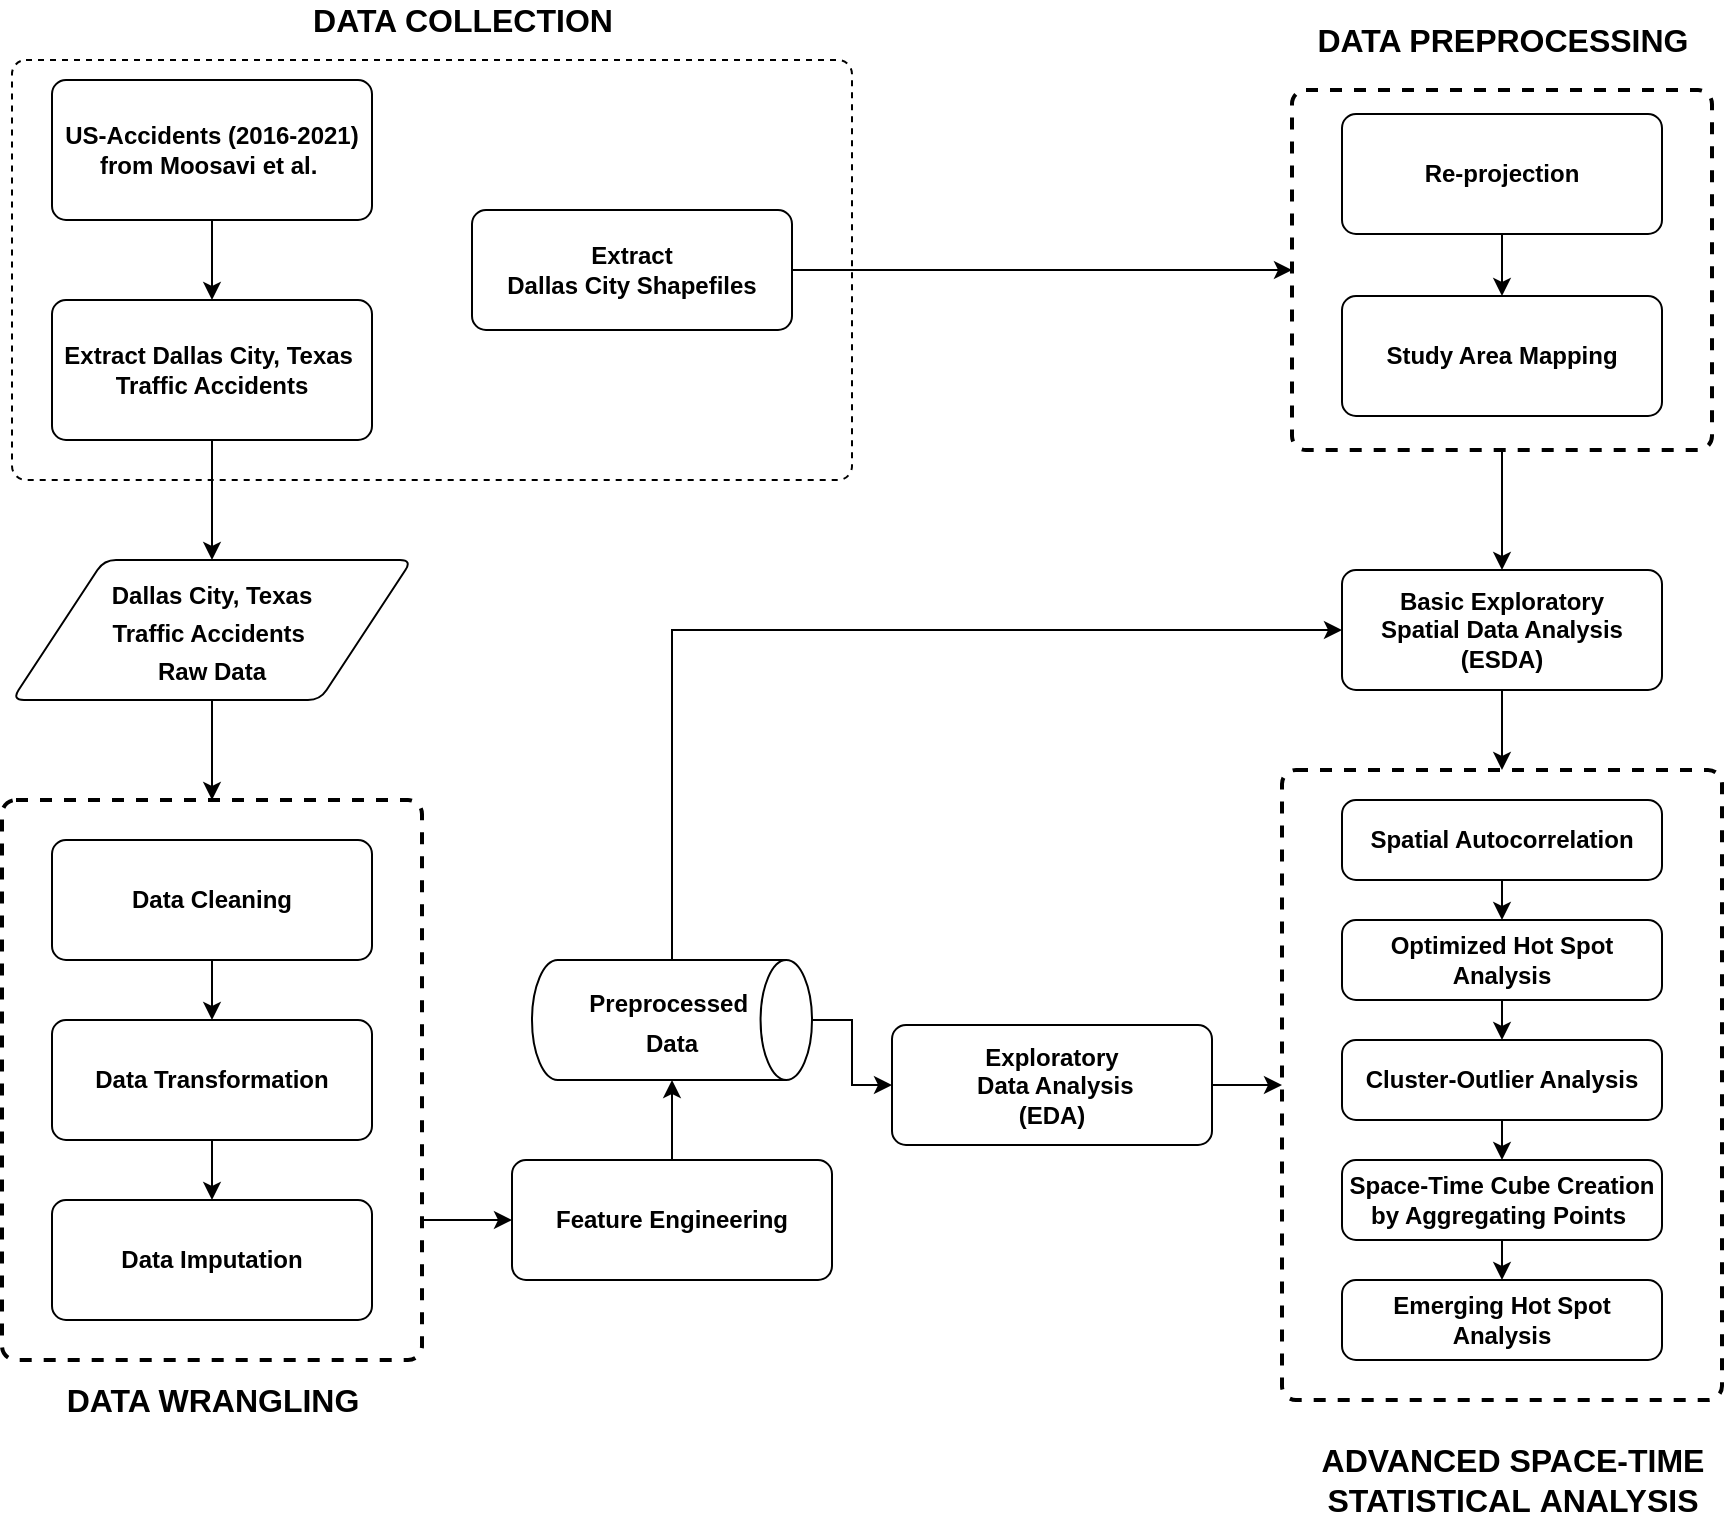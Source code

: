 <mxfile version="20.0.0" type="github">
  <diagram id="ADOvb4N2J4wJ2JhkrIqv" name="Page-1">
    <mxGraphModel dx="1892" dy="1290" grid="1" gridSize="10" guides="1" tooltips="1" connect="1" arrows="1" fold="1" page="1" pageScale="1" pageWidth="850" pageHeight="1100" math="0" shadow="0">
      <root>
        <mxCell id="0" />
        <mxCell id="1" parent="0" />
        <mxCell id="nuiJHOnd_xzDCAts_HaV-39" value="" style="rounded=1;whiteSpace=wrap;html=1;absoluteArcSize=1;arcSize=14;strokeWidth=2;fontSize=12;fillColor=none;dashed=1;" vertex="1" parent="1">
          <mxGeometry x="705" y="405" width="220" height="315" as="geometry" />
        </mxCell>
        <mxCell id="nuiJHOnd_xzDCAts_HaV-34" style="edgeStyle=orthogonalEdgeStyle;rounded=0;orthogonalLoop=1;jettySize=auto;html=1;exitX=0.5;exitY=1;exitDx=0;exitDy=0;fontSize=12;entryX=0.5;entryY=0;entryDx=0;entryDy=0;" edge="1" parent="1" source="nuiJHOnd_xzDCAts_HaV-28" target="nuiJHOnd_xzDCAts_HaV-35">
          <mxGeometry relative="1" as="geometry">
            <mxPoint x="815" y="305" as="targetPoint" />
          </mxGeometry>
        </mxCell>
        <mxCell id="nuiJHOnd_xzDCAts_HaV-28" value="" style="rounded=1;whiteSpace=wrap;html=1;absoluteArcSize=1;arcSize=14;strokeWidth=2;fontSize=16;fillColor=none;dashed=1;" vertex="1" parent="1">
          <mxGeometry x="710" y="65" width="210" height="180" as="geometry" />
        </mxCell>
        <mxCell id="nuiJHOnd_xzDCAts_HaV-4" style="edgeStyle=orthogonalEdgeStyle;rounded=0;orthogonalLoop=1;jettySize=auto;html=1;exitX=0.5;exitY=1;exitDx=0;exitDy=0;" edge="1" parent="1" source="nuiJHOnd_xzDCAts_HaV-2" target="nuiJHOnd_xzDCAts_HaV-3">
          <mxGeometry relative="1" as="geometry" />
        </mxCell>
        <mxCell id="nuiJHOnd_xzDCAts_HaV-6" value="" style="rounded=1;whiteSpace=wrap;html=1;absoluteArcSize=1;arcSize=14;strokeWidth=1;fillColor=none;dashed=1;" vertex="1" parent="1">
          <mxGeometry x="70" y="50" width="420" height="210" as="geometry" />
        </mxCell>
        <mxCell id="nuiJHOnd_xzDCAts_HaV-2" value="&lt;b&gt;US-Accidents (2016-2021)&lt;br&gt;from Moosavi et al.&amp;nbsp;&lt;br&gt;&lt;/b&gt;" style="rounded=1;whiteSpace=wrap;html=1;absoluteArcSize=1;arcSize=14;strokeWidth=1;" vertex="1" parent="1">
          <mxGeometry x="90" y="60" width="160" height="70" as="geometry" />
        </mxCell>
        <mxCell id="nuiJHOnd_xzDCAts_HaV-17" style="edgeStyle=orthogonalEdgeStyle;rounded=0;orthogonalLoop=1;jettySize=auto;html=1;exitX=0.5;exitY=1;exitDx=0;exitDy=0;entryX=0.5;entryY=0;entryDx=0;entryDy=0;fontSize=12;" edge="1" parent="1" source="nuiJHOnd_xzDCAts_HaV-3" target="nuiJHOnd_xzDCAts_HaV-15">
          <mxGeometry relative="1" as="geometry" />
        </mxCell>
        <mxCell id="nuiJHOnd_xzDCAts_HaV-3" value="&lt;b&gt;Extract Dallas City, Texas&amp;nbsp;&lt;br&gt;Traffic Accidents&lt;br&gt;&lt;/b&gt;" style="rounded=1;whiteSpace=wrap;html=1;absoluteArcSize=1;arcSize=14;strokeWidth=1;" vertex="1" parent="1">
          <mxGeometry x="90" y="170" width="160" height="70" as="geometry" />
        </mxCell>
        <mxCell id="nuiJHOnd_xzDCAts_HaV-29" style="edgeStyle=orthogonalEdgeStyle;rounded=0;orthogonalLoop=1;jettySize=auto;html=1;exitX=1;exitY=0.5;exitDx=0;exitDy=0;entryX=0;entryY=0.5;entryDx=0;entryDy=0;fontSize=16;" edge="1" parent="1" source="nuiJHOnd_xzDCAts_HaV-5" target="nuiJHOnd_xzDCAts_HaV-28">
          <mxGeometry relative="1" as="geometry" />
        </mxCell>
        <mxCell id="nuiJHOnd_xzDCAts_HaV-5" value="&lt;b&gt;Extract &lt;br&gt;Dallas City Shapefiles&lt;/b&gt;" style="rounded=1;whiteSpace=wrap;html=1;absoluteArcSize=1;arcSize=14;strokeWidth=1;" vertex="1" parent="1">
          <mxGeometry x="300" y="125" width="160" height="60" as="geometry" />
        </mxCell>
        <mxCell id="nuiJHOnd_xzDCAts_HaV-7" value="&lt;b&gt;&lt;font style=&quot;font-size: 16px;&quot;&gt;DATA COLLECTION&lt;/font&gt;&lt;/b&gt;" style="text;html=1;align=center;verticalAlign=middle;resizable=0;points=[];autosize=1;strokeColor=none;fillColor=none;" vertex="1" parent="1">
          <mxGeometry x="210" y="20" width="170" height="20" as="geometry" />
        </mxCell>
        <mxCell id="nuiJHOnd_xzDCAts_HaV-18" style="edgeStyle=orthogonalEdgeStyle;rounded=0;orthogonalLoop=1;jettySize=auto;html=1;exitX=0.5;exitY=1;exitDx=0;exitDy=0;entryX=0.5;entryY=0;entryDx=0;entryDy=0;fontSize=12;" edge="1" parent="1" source="nuiJHOnd_xzDCAts_HaV-15" target="nuiJHOnd_xzDCAts_HaV-13">
          <mxGeometry relative="1" as="geometry" />
        </mxCell>
        <mxCell id="nuiJHOnd_xzDCAts_HaV-15" value="&lt;font style=&quot;font-size: 12px;&quot;&gt;&lt;b&gt;Dallas City, Texas &lt;br&gt;Traffic Accidents&amp;nbsp;&lt;br&gt;Raw Data&lt;/b&gt;&lt;/font&gt;" style="shape=parallelogram;html=1;strokeWidth=1;perimeter=parallelogramPerimeter;whiteSpace=wrap;rounded=1;arcSize=12;size=0.23;fontSize=16;fillColor=none;" vertex="1" parent="1">
          <mxGeometry x="70" y="300" width="200" height="70" as="geometry" />
        </mxCell>
        <mxCell id="nuiJHOnd_xzDCAts_HaV-19" value="" style="group" vertex="1" connectable="0" parent="1">
          <mxGeometry x="65" y="420" width="210" height="280" as="geometry" />
        </mxCell>
        <mxCell id="nuiJHOnd_xzDCAts_HaV-8" value="&lt;b&gt;Data Cleaning&lt;/b&gt;" style="rounded=1;whiteSpace=wrap;html=1;absoluteArcSize=1;arcSize=14;strokeWidth=1;" vertex="1" parent="nuiJHOnd_xzDCAts_HaV-19">
          <mxGeometry x="25" y="20" width="160" height="60" as="geometry" />
        </mxCell>
        <mxCell id="nuiJHOnd_xzDCAts_HaV-9" value="&lt;b&gt;Data Transformation&lt;/b&gt;" style="rounded=1;whiteSpace=wrap;html=1;absoluteArcSize=1;arcSize=14;strokeWidth=1;" vertex="1" parent="nuiJHOnd_xzDCAts_HaV-19">
          <mxGeometry x="25" y="110" width="160" height="60" as="geometry" />
        </mxCell>
        <mxCell id="nuiJHOnd_xzDCAts_HaV-13" value="" style="rounded=1;whiteSpace=wrap;html=1;absoluteArcSize=1;arcSize=14;strokeWidth=2;dashed=1;fontSize=16;fillColor=none;" vertex="1" parent="nuiJHOnd_xzDCAts_HaV-19">
          <mxGeometry width="210" height="280" as="geometry" />
        </mxCell>
        <mxCell id="nuiJHOnd_xzDCAts_HaV-11" style="edgeStyle=orthogonalEdgeStyle;rounded=0;orthogonalLoop=1;jettySize=auto;html=1;exitX=0.5;exitY=1;exitDx=0;exitDy=0;entryX=0.5;entryY=0;entryDx=0;entryDy=0;fontSize=16;" edge="1" parent="nuiJHOnd_xzDCAts_HaV-19" source="nuiJHOnd_xzDCAts_HaV-8" target="nuiJHOnd_xzDCAts_HaV-9">
          <mxGeometry relative="1" as="geometry" />
        </mxCell>
        <mxCell id="nuiJHOnd_xzDCAts_HaV-10" value="&lt;b&gt;Data Imputation&lt;/b&gt;" style="rounded=1;whiteSpace=wrap;html=1;absoluteArcSize=1;arcSize=14;strokeWidth=1;" vertex="1" parent="nuiJHOnd_xzDCAts_HaV-19">
          <mxGeometry x="25" y="200" width="160" height="60" as="geometry" />
        </mxCell>
        <mxCell id="nuiJHOnd_xzDCAts_HaV-12" style="edgeStyle=orthogonalEdgeStyle;rounded=0;orthogonalLoop=1;jettySize=auto;html=1;exitX=0.5;exitY=1;exitDx=0;exitDy=0;fontSize=16;" edge="1" parent="nuiJHOnd_xzDCAts_HaV-19" source="nuiJHOnd_xzDCAts_HaV-9" target="nuiJHOnd_xzDCAts_HaV-10">
          <mxGeometry relative="1" as="geometry" />
        </mxCell>
        <mxCell id="nuiJHOnd_xzDCAts_HaV-20" value="&lt;font style=&quot;font-size: 16px;&quot;&gt;&lt;b&gt;DATA WRANGLING&lt;/b&gt;&lt;/font&gt;" style="text;html=1;align=center;verticalAlign=middle;resizable=0;points=[];autosize=1;strokeColor=none;fillColor=none;fontSize=12;" vertex="1" parent="1">
          <mxGeometry x="90" y="710" width="160" height="20" as="geometry" />
        </mxCell>
        <mxCell id="nuiJHOnd_xzDCAts_HaV-32" style="edgeStyle=orthogonalEdgeStyle;rounded=0;orthogonalLoop=1;jettySize=auto;html=1;exitX=0.5;exitY=0;exitDx=0;exitDy=0;entryX=0.5;entryY=1;entryDx=0;entryDy=0;entryPerimeter=0;fontSize=12;" edge="1" parent="1" source="nuiJHOnd_xzDCAts_HaV-22" target="nuiJHOnd_xzDCAts_HaV-31">
          <mxGeometry relative="1" as="geometry" />
        </mxCell>
        <mxCell id="nuiJHOnd_xzDCAts_HaV-22" value="&lt;b&gt;Feature Engineering&lt;/b&gt;" style="rounded=1;whiteSpace=wrap;html=1;absoluteArcSize=1;arcSize=14;strokeWidth=1;" vertex="1" parent="1">
          <mxGeometry x="320" y="600" width="160" height="60" as="geometry" />
        </mxCell>
        <mxCell id="nuiJHOnd_xzDCAts_HaV-27" style="edgeStyle=orthogonalEdgeStyle;rounded=0;orthogonalLoop=1;jettySize=auto;html=1;exitX=0.5;exitY=1;exitDx=0;exitDy=0;entryX=0.5;entryY=0;entryDx=0;entryDy=0;fontSize=16;" edge="1" parent="1" source="nuiJHOnd_xzDCAts_HaV-25" target="nuiJHOnd_xzDCAts_HaV-26">
          <mxGeometry relative="1" as="geometry" />
        </mxCell>
        <mxCell id="nuiJHOnd_xzDCAts_HaV-25" value="&lt;b&gt;Re-projection&lt;/b&gt;" style="rounded=1;whiteSpace=wrap;html=1;absoluteArcSize=1;arcSize=14;strokeWidth=1;" vertex="1" parent="1">
          <mxGeometry x="735" y="77" width="160" height="60" as="geometry" />
        </mxCell>
        <mxCell id="nuiJHOnd_xzDCAts_HaV-26" value="&lt;b&gt;Study Area Mapping&lt;/b&gt;" style="rounded=1;whiteSpace=wrap;html=1;absoluteArcSize=1;arcSize=14;strokeWidth=1;" vertex="1" parent="1">
          <mxGeometry x="735" y="168" width="160" height="60" as="geometry" />
        </mxCell>
        <mxCell id="nuiJHOnd_xzDCAts_HaV-30" value="&lt;b&gt;&lt;font style=&quot;font-size: 16px;&quot;&gt;DATA PREPROCESSING&lt;/font&gt;&lt;/b&gt;" style="text;html=1;align=center;verticalAlign=middle;resizable=0;points=[];autosize=1;strokeColor=none;fillColor=none;" vertex="1" parent="1">
          <mxGeometry x="715" y="30" width="200" height="20" as="geometry" />
        </mxCell>
        <mxCell id="nuiJHOnd_xzDCAts_HaV-37" style="edgeStyle=orthogonalEdgeStyle;rounded=0;orthogonalLoop=1;jettySize=auto;html=1;exitX=1;exitY=0.5;exitDx=0;exitDy=0;exitPerimeter=0;fontSize=12;" edge="1" parent="1" source="nuiJHOnd_xzDCAts_HaV-31" target="nuiJHOnd_xzDCAts_HaV-36">
          <mxGeometry relative="1" as="geometry" />
        </mxCell>
        <mxCell id="nuiJHOnd_xzDCAts_HaV-38" style="edgeStyle=orthogonalEdgeStyle;rounded=0;orthogonalLoop=1;jettySize=auto;html=1;exitX=0.5;exitY=0;exitDx=0;exitDy=0;exitPerimeter=0;entryX=0;entryY=0.5;entryDx=0;entryDy=0;fontSize=12;" edge="1" parent="1" source="nuiJHOnd_xzDCAts_HaV-31" target="nuiJHOnd_xzDCAts_HaV-35">
          <mxGeometry relative="1" as="geometry" />
        </mxCell>
        <mxCell id="nuiJHOnd_xzDCAts_HaV-31" value="&lt;font style=&quot;font-size: 12px;&quot;&gt;&lt;b&gt;Preprocessed&amp;nbsp;&lt;br&gt;Data&lt;/b&gt;&lt;br&gt;&lt;/font&gt;" style="strokeWidth=1;html=1;shape=mxgraph.flowchart.direct_data;whiteSpace=wrap;fontSize=16;fillColor=none;" vertex="1" parent="1">
          <mxGeometry x="330" y="500" width="140" height="60" as="geometry" />
        </mxCell>
        <mxCell id="nuiJHOnd_xzDCAts_HaV-44" style="edgeStyle=orthogonalEdgeStyle;rounded=0;orthogonalLoop=1;jettySize=auto;html=1;exitX=0.5;exitY=1;exitDx=0;exitDy=0;entryX=0.5;entryY=0;entryDx=0;entryDy=0;fontSize=12;" edge="1" parent="1" source="nuiJHOnd_xzDCAts_HaV-35" target="nuiJHOnd_xzDCAts_HaV-39">
          <mxGeometry relative="1" as="geometry" />
        </mxCell>
        <mxCell id="nuiJHOnd_xzDCAts_HaV-35" value="&lt;b&gt;Basic Exploratory &lt;br&gt;Spatial Data Analysis&lt;br&gt;(ESDA)&lt;br&gt;&lt;/b&gt;" style="rounded=1;whiteSpace=wrap;html=1;absoluteArcSize=1;arcSize=14;strokeWidth=1;" vertex="1" parent="1">
          <mxGeometry x="735" y="305" width="160" height="60" as="geometry" />
        </mxCell>
        <mxCell id="nuiJHOnd_xzDCAts_HaV-42" style="edgeStyle=orthogonalEdgeStyle;rounded=0;orthogonalLoop=1;jettySize=auto;html=1;exitX=1;exitY=0.5;exitDx=0;exitDy=0;entryX=0;entryY=0.5;entryDx=0;entryDy=0;fontSize=12;" edge="1" parent="1" source="nuiJHOnd_xzDCAts_HaV-36" target="nuiJHOnd_xzDCAts_HaV-39">
          <mxGeometry relative="1" as="geometry" />
        </mxCell>
        <mxCell id="nuiJHOnd_xzDCAts_HaV-36" value="&lt;b&gt;Exploratory&lt;br&gt;&amp;nbsp;Data Analysis &lt;br&gt;(EDA)&lt;/b&gt;" style="rounded=1;whiteSpace=wrap;html=1;absoluteArcSize=1;arcSize=14;strokeWidth=1;" vertex="1" parent="1">
          <mxGeometry x="510" y="532.5" width="160" height="60" as="geometry" />
        </mxCell>
        <mxCell id="nuiJHOnd_xzDCAts_HaV-41" style="edgeStyle=orthogonalEdgeStyle;rounded=0;orthogonalLoop=1;jettySize=auto;html=1;exitX=1;exitY=0.75;exitDx=0;exitDy=0;entryX=0;entryY=0.5;entryDx=0;entryDy=0;fontSize=12;" edge="1" parent="1" source="nuiJHOnd_xzDCAts_HaV-13" target="nuiJHOnd_xzDCAts_HaV-22">
          <mxGeometry relative="1" as="geometry" />
        </mxCell>
        <mxCell id="nuiJHOnd_xzDCAts_HaV-45" value="&lt;font style=&quot;font-size: 16px;&quot;&gt;&lt;b&gt;ADVANCED SPACE-TIME &lt;br&gt;STATISTICAL&amp;nbsp;ANALYSIS&lt;br&gt;&lt;/b&gt;&lt;/font&gt;" style="text;html=1;align=center;verticalAlign=middle;resizable=0;points=[];autosize=1;strokeColor=none;fillColor=none;fontSize=12;" vertex="1" parent="1">
          <mxGeometry x="715" y="740" width="210" height="40" as="geometry" />
        </mxCell>
        <mxCell id="nuiJHOnd_xzDCAts_HaV-49" style="edgeStyle=orthogonalEdgeStyle;rounded=0;orthogonalLoop=1;jettySize=auto;html=1;exitX=0.5;exitY=1;exitDx=0;exitDy=0;entryX=0.5;entryY=0;entryDx=0;entryDy=0;fontSize=12;" edge="1" parent="1" source="nuiJHOnd_xzDCAts_HaV-46" target="nuiJHOnd_xzDCAts_HaV-47">
          <mxGeometry relative="1" as="geometry" />
        </mxCell>
        <mxCell id="nuiJHOnd_xzDCAts_HaV-46" value="&lt;b&gt;Spatial Autocorrelation&lt;/b&gt;" style="rounded=1;whiteSpace=wrap;html=1;absoluteArcSize=1;arcSize=14;strokeWidth=1;" vertex="1" parent="1">
          <mxGeometry x="735" y="420" width="160" height="40" as="geometry" />
        </mxCell>
        <mxCell id="nuiJHOnd_xzDCAts_HaV-50" style="edgeStyle=orthogonalEdgeStyle;rounded=0;orthogonalLoop=1;jettySize=auto;html=1;exitX=0.5;exitY=1;exitDx=0;exitDy=0;entryX=0.5;entryY=0;entryDx=0;entryDy=0;fontSize=12;" edge="1" parent="1" source="nuiJHOnd_xzDCAts_HaV-47" target="nuiJHOnd_xzDCAts_HaV-48">
          <mxGeometry relative="1" as="geometry" />
        </mxCell>
        <mxCell id="nuiJHOnd_xzDCAts_HaV-47" value="&lt;b&gt;Optimized Hot Spot Analysis&lt;/b&gt;" style="rounded=1;whiteSpace=wrap;html=1;absoluteArcSize=1;arcSize=14;strokeWidth=1;" vertex="1" parent="1">
          <mxGeometry x="735" y="480" width="160" height="40" as="geometry" />
        </mxCell>
        <mxCell id="nuiJHOnd_xzDCAts_HaV-52" style="edgeStyle=orthogonalEdgeStyle;rounded=0;orthogonalLoop=1;jettySize=auto;html=1;exitX=0.5;exitY=1;exitDx=0;exitDy=0;entryX=0.5;entryY=0;entryDx=0;entryDy=0;fontSize=12;" edge="1" parent="1" source="nuiJHOnd_xzDCAts_HaV-48" target="nuiJHOnd_xzDCAts_HaV-51">
          <mxGeometry relative="1" as="geometry" />
        </mxCell>
        <mxCell id="nuiJHOnd_xzDCAts_HaV-48" value="&lt;b&gt;Cluster-Outlier Analysis&lt;/b&gt;" style="rounded=1;whiteSpace=wrap;html=1;absoluteArcSize=1;arcSize=14;strokeWidth=1;" vertex="1" parent="1">
          <mxGeometry x="735" y="540" width="160" height="40" as="geometry" />
        </mxCell>
        <mxCell id="nuiJHOnd_xzDCAts_HaV-54" style="edgeStyle=orthogonalEdgeStyle;rounded=0;orthogonalLoop=1;jettySize=auto;html=1;exitX=0.5;exitY=1;exitDx=0;exitDy=0;entryX=0.5;entryY=0;entryDx=0;entryDy=0;fontSize=12;" edge="1" parent="1" source="nuiJHOnd_xzDCAts_HaV-51" target="nuiJHOnd_xzDCAts_HaV-53">
          <mxGeometry relative="1" as="geometry" />
        </mxCell>
        <mxCell id="nuiJHOnd_xzDCAts_HaV-51" value="&lt;b&gt;Space-Time Cube Creation by Aggregating Points&amp;nbsp;&lt;/b&gt;" style="rounded=1;whiteSpace=wrap;html=1;absoluteArcSize=1;arcSize=14;strokeWidth=1;" vertex="1" parent="1">
          <mxGeometry x="735" y="600" width="160" height="40" as="geometry" />
        </mxCell>
        <mxCell id="nuiJHOnd_xzDCAts_HaV-53" value="&lt;b&gt;Emerging Hot Spot Analysis&lt;/b&gt;" style="rounded=1;whiteSpace=wrap;html=1;absoluteArcSize=1;arcSize=14;strokeWidth=1;" vertex="1" parent="1">
          <mxGeometry x="735" y="660" width="160" height="40" as="geometry" />
        </mxCell>
      </root>
    </mxGraphModel>
  </diagram>
</mxfile>
